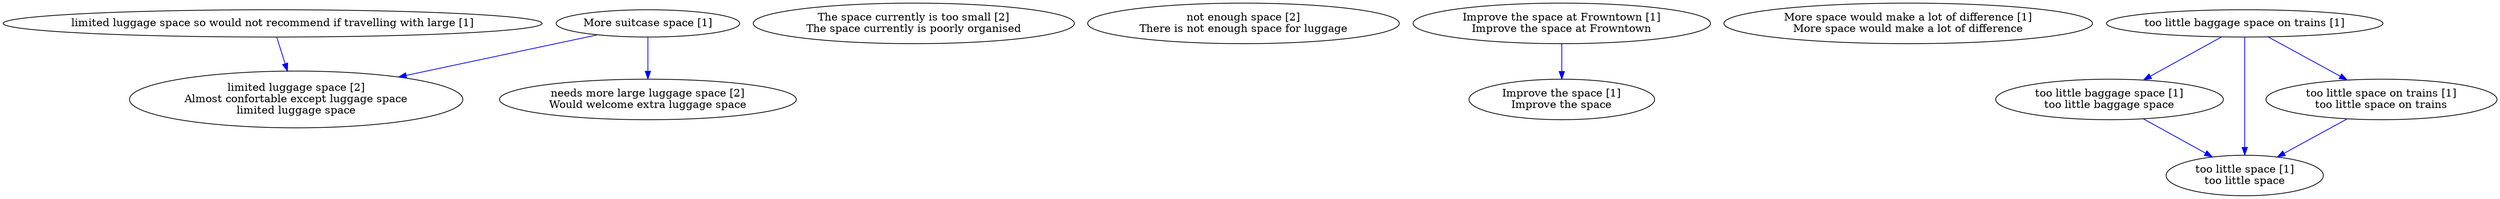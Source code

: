 digraph collapsedGraph {
"limited luggage space [2]\nAlmost confortable except luggage space\nlimited luggage space""The space currently is too small [2]\nThe space currently is poorly organised""needs more large luggage space [2]\nWould welcome extra luggage space""not enough space [2]\nThere is not enough space for luggage""Improve the space at Frowntown [1]\nImprove the space at Frowntown""Improve the space [1]\nImprove the space""More space would make a lot of difference [1]\nMore space would make a lot of difference""More suitcase space [1]""limited luggage space so would not recommend if travelling with large [1]""too little baggage space on trains [1]""too little baggage space [1]\ntoo little baggage space""too little space [1]\ntoo little space""too little space on trains [1]\ntoo little space on trains""Improve the space at Frowntown [1]\nImprove the space at Frowntown" -> "Improve the space [1]\nImprove the space" [color=blue]
"More suitcase space [1]" -> "limited luggage space [2]\nAlmost confortable except luggage space\nlimited luggage space" [color=blue]
"limited luggage space so would not recommend if travelling with large [1]" -> "limited luggage space [2]\nAlmost confortable except luggage space\nlimited luggage space" [color=blue]
"More suitcase space [1]" -> "needs more large luggage space [2]\nWould welcome extra luggage space" [color=blue]
"too little baggage space on trains [1]" -> "too little baggage space [1]\ntoo little baggage space" [color=blue]
"too little baggage space [1]\ntoo little baggage space" -> "too little space [1]\ntoo little space" [color=blue]
"too little baggage space on trains [1]" -> "too little space on trains [1]\ntoo little space on trains" [color=blue]
"too little space on trains [1]\ntoo little space on trains" -> "too little space [1]\ntoo little space" [color=blue]
"too little baggage space on trains [1]" -> "too little space [1]\ntoo little space" [color=blue]
}